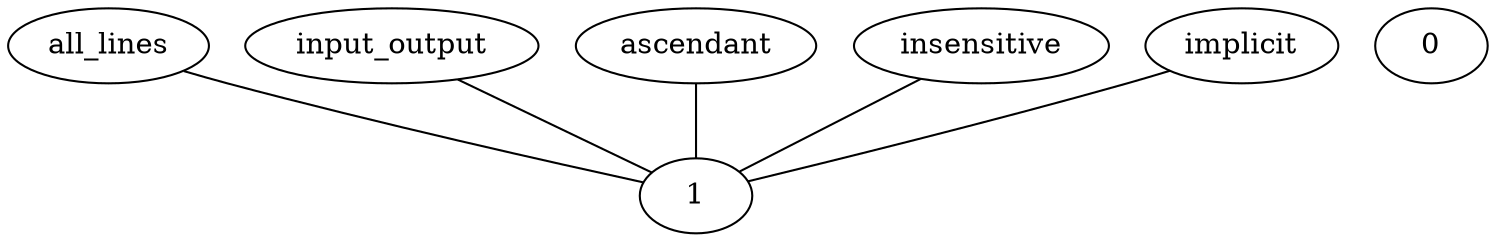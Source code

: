 graph G {
  all_lines;
  input_output;
  ascendant;
  insensitive;
  0;
  1;
  implicit;
  input_output -- 1;
  all_lines -- 1;
  ascendant -- 1;
  insensitive -- 1;
  implicit -- 1;
}
